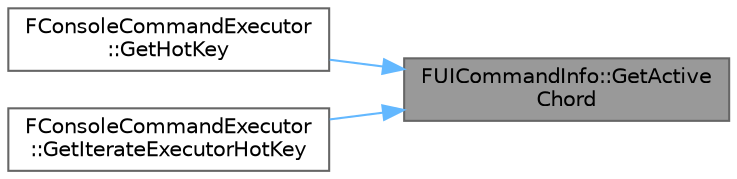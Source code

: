 digraph "FUICommandInfo::GetActiveChord"
{
 // INTERACTIVE_SVG=YES
 // LATEX_PDF_SIZE
  bgcolor="transparent";
  edge [fontname=Helvetica,fontsize=10,labelfontname=Helvetica,labelfontsize=10];
  node [fontname=Helvetica,fontsize=10,shape=box,height=0.2,width=0.4];
  rankdir="RL";
  Node1 [id="Node000001",label="FUICommandInfo::GetActive\lChord",height=0.2,width=0.4,color="gray40", fillcolor="grey60", style="filled", fontcolor="black",tooltip=" "];
  Node1 -> Node2 [id="edge1_Node000001_Node000002",dir="back",color="steelblue1",style="solid",tooltip=" "];
  Node2 [id="Node000002",label="FConsoleCommandExecutor\l::GetHotKey",height=0.2,width=0.4,color="grey40", fillcolor="white", style="filled",URL="$d2/d98/classFConsoleCommandExecutor.html#a1b18ceba8d5e6ec38080acacb7a318c5",tooltip="Returns the hotkey for this executor."];
  Node1 -> Node3 [id="edge2_Node000001_Node000003",dir="back",color="steelblue1",style="solid",tooltip=" "];
  Node3 [id="Node000003",label="FConsoleCommandExecutor\l::GetIterateExecutorHotKey",height=0.2,width=0.4,color="grey40", fillcolor="white", style="filled",URL="$d2/d98/classFConsoleCommandExecutor.html#a196e5c9a33a767e8a86aca533f42db9d",tooltip="Returns the hotkey to switch to the next executor."];
}
